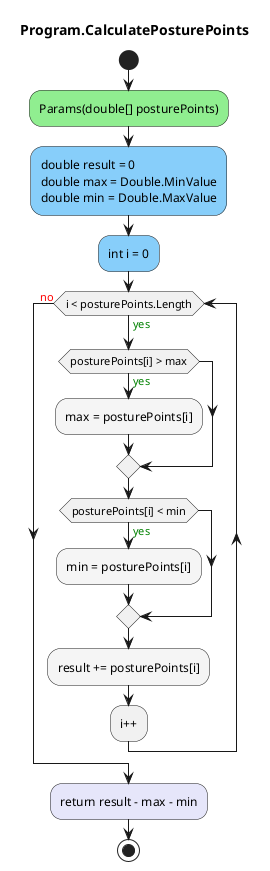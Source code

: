 @startuml Program.CalculatePosturePoints
title Program.CalculatePosturePoints
start
#LightGreen:Params(double[] posturePoints);
#LightSkyBlue:double result = 0\ndouble max = Double.MinValue\ndouble min = Double.MaxValue;
#LightSkyBlue:int i = 0;
while (i < posturePoints.Length) is (<color:green>yes)
        if (posturePoints[i] > max) then (<color:green>yes)
                #WhiteSmoke:max = posturePoints[i];
        endif
        if (posturePoints[i] < min) then (<color:green>yes)
                #WhiteSmoke:min = posturePoints[i];
        endif
        #WhiteSmoke:result += posturePoints[i];
:i++;
endwhile (<color:red>no)
#Lavender:return result - max - min;
stop
@enduml
